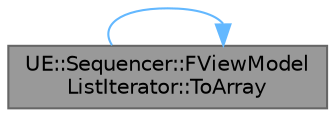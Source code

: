 digraph "UE::Sequencer::FViewModelListIterator::ToArray"
{
 // INTERACTIVE_SVG=YES
 // LATEX_PDF_SIZE
  bgcolor="transparent";
  edge [fontname=Helvetica,fontsize=10,labelfontname=Helvetica,labelfontsize=10];
  node [fontname=Helvetica,fontsize=10,shape=box,height=0.2,width=0.4];
  rankdir="LR";
  Node1 [id="Node000001",label="UE::Sequencer::FViewModel\lListIterator::ToArray",height=0.2,width=0.4,color="gray40", fillcolor="grey60", style="filled", fontcolor="black",tooltip="Return the remaining items in this iterator as an array The state of this iterator remains unchanged."];
  Node1 -> Node1 [id="edge1_Node000001_Node000001",color="steelblue1",style="solid",tooltip=" "];
}

